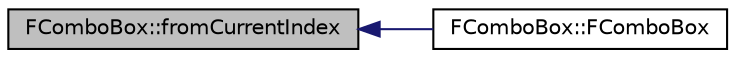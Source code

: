 digraph "FComboBox::fromCurrentIndex"
{
 // INTERACTIVE_SVG=YES
  edge [fontname="Helvetica",fontsize="10",labelfontname="Helvetica",labelfontsize="10"];
  node [fontname="Helvetica",fontsize="10",shape=record];
  rankdir="LR";
  Node14 [label="FComboBox::fromCurrentIndex",height=0.2,width=0.4,color="black", fillcolor="grey75", style="filled", fontcolor="black"];
  Node14 -> Node15 [dir="back",color="midnightblue",fontsize="10",style="solid",fontname="Helvetica"];
  Node15 [label="FComboBox::FComboBox",height=0.2,width=0.4,color="black", fillcolor="white", style="filled",URL="$class_f_combo_box.html#ab99bab602192b80eb3049c49c19db23f"];
}
